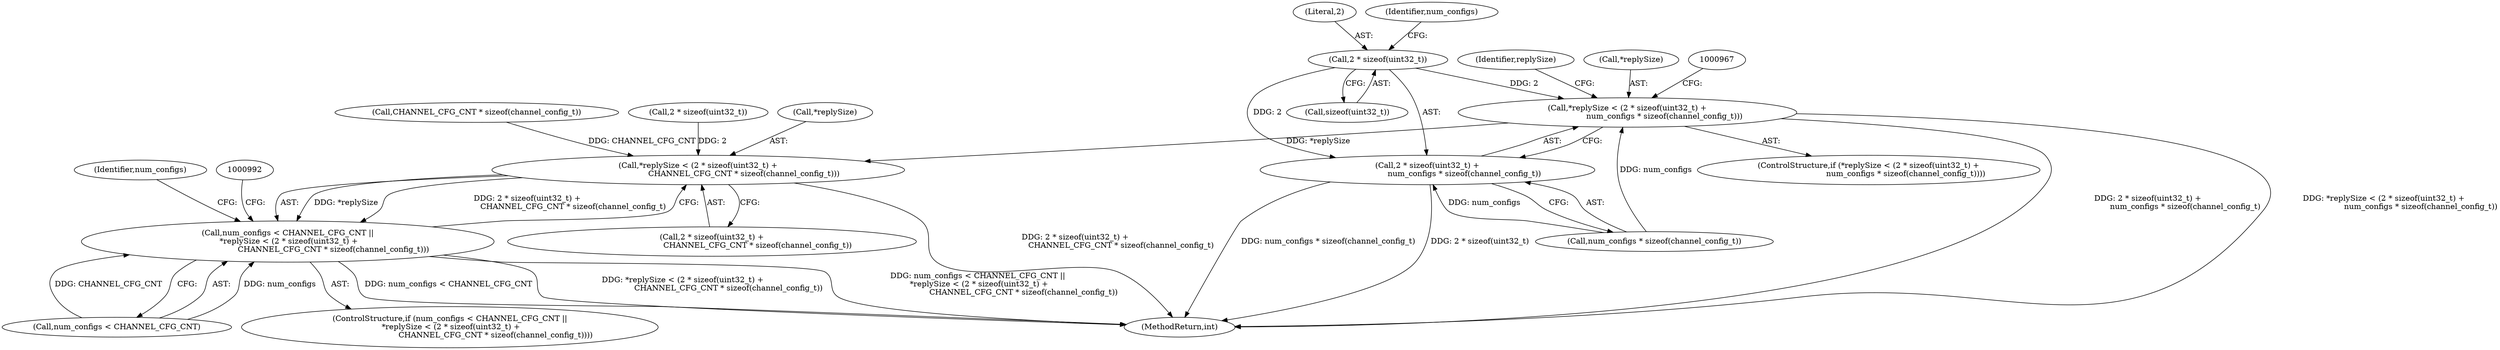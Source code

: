 digraph "0_Android_aeea52da00d210587fb3ed895de3d5f2e0264c88_9@API" {
"1000947" [label="(Call,2 * sizeof(uint32_t))"];
"1000943" [label="(Call,*replySize < (2 * sizeof(uint32_t) +\n                              num_configs * sizeof(channel_config_t)))"];
"1000976" [label="(Call,*replySize < (2 * sizeof(uint32_t) +\n                                     CHANNEL_CFG_CNT * sizeof(channel_config_t)))"];
"1000972" [label="(Call,num_configs < CHANNEL_CFG_CNT ||\n *replySize < (2 * sizeof(uint32_t) +\n                                     CHANNEL_CFG_CNT * sizeof(channel_config_t)))"];
"1000946" [label="(Call,2 * sizeof(uint32_t) +\n                              num_configs * sizeof(channel_config_t))"];
"1000948" [label="(Literal,2)"];
"1000949" [label="(Call,sizeof(uint32_t))"];
"1000980" [label="(Call,2 * sizeof(uint32_t))"];
"1000973" [label="(Call,num_configs < CHANNEL_CFG_CNT)"];
"1000979" [label="(Call,2 * sizeof(uint32_t) +\n                                     CHANNEL_CFG_CNT * sizeof(channel_config_t))"];
"1000972" [label="(Call,num_configs < CHANNEL_CFG_CNT ||\n *replySize < (2 * sizeof(uint32_t) +\n                                     CHANNEL_CFG_CNT * sizeof(channel_config_t)))"];
"1000977" [label="(Call,*replySize)"];
"1000951" [label="(Call,num_configs * sizeof(channel_config_t))"];
"1000976" [label="(Call,*replySize < (2 * sizeof(uint32_t) +\n                                     CHANNEL_CFG_CNT * sizeof(channel_config_t)))"];
"1000947" [label="(Call,2 * sizeof(uint32_t))"];
"1001318" [label="(MethodReturn,int)"];
"1000943" [label="(Call,*replySize < (2 * sizeof(uint32_t) +\n                              num_configs * sizeof(channel_config_t)))"];
"1000946" [label="(Call,2 * sizeof(uint32_t) +\n                              num_configs * sizeof(channel_config_t))"];
"1000999" [label="(Identifier,num_configs)"];
"1000971" [label="(ControlStructure,if (num_configs < CHANNEL_CFG_CNT ||\n *replySize < (2 * sizeof(uint32_t) +\n                                     CHANNEL_CFG_CNT * sizeof(channel_config_t))))"];
"1000942" [label="(ControlStructure,if (*replySize < (2 * sizeof(uint32_t) +\n                              num_configs * sizeof(channel_config_t))))"];
"1000952" [label="(Identifier,num_configs)"];
"1000984" [label="(Call,CHANNEL_CFG_CNT * sizeof(channel_config_t))"];
"1000958" [label="(Identifier,replySize)"];
"1000944" [label="(Call,*replySize)"];
"1000947" -> "1000946"  [label="AST: "];
"1000947" -> "1000949"  [label="CFG: "];
"1000948" -> "1000947"  [label="AST: "];
"1000949" -> "1000947"  [label="AST: "];
"1000952" -> "1000947"  [label="CFG: "];
"1000947" -> "1000943"  [label="DDG: 2"];
"1000947" -> "1000946"  [label="DDG: 2"];
"1000943" -> "1000942"  [label="AST: "];
"1000943" -> "1000946"  [label="CFG: "];
"1000944" -> "1000943"  [label="AST: "];
"1000946" -> "1000943"  [label="AST: "];
"1000958" -> "1000943"  [label="CFG: "];
"1000967" -> "1000943"  [label="CFG: "];
"1000943" -> "1001318"  [label="DDG: 2 * sizeof(uint32_t) +\n                              num_configs * sizeof(channel_config_t)"];
"1000943" -> "1001318"  [label="DDG: *replySize < (2 * sizeof(uint32_t) +\n                              num_configs * sizeof(channel_config_t))"];
"1000951" -> "1000943"  [label="DDG: num_configs"];
"1000943" -> "1000976"  [label="DDG: *replySize"];
"1000976" -> "1000972"  [label="AST: "];
"1000976" -> "1000979"  [label="CFG: "];
"1000977" -> "1000976"  [label="AST: "];
"1000979" -> "1000976"  [label="AST: "];
"1000972" -> "1000976"  [label="CFG: "];
"1000976" -> "1001318"  [label="DDG: 2 * sizeof(uint32_t) +\n                                     CHANNEL_CFG_CNT * sizeof(channel_config_t)"];
"1000976" -> "1000972"  [label="DDG: *replySize"];
"1000976" -> "1000972"  [label="DDG: 2 * sizeof(uint32_t) +\n                                     CHANNEL_CFG_CNT * sizeof(channel_config_t)"];
"1000980" -> "1000976"  [label="DDG: 2"];
"1000984" -> "1000976"  [label="DDG: CHANNEL_CFG_CNT"];
"1000972" -> "1000971"  [label="AST: "];
"1000972" -> "1000973"  [label="CFG: "];
"1000973" -> "1000972"  [label="AST: "];
"1000992" -> "1000972"  [label="CFG: "];
"1000999" -> "1000972"  [label="CFG: "];
"1000972" -> "1001318"  [label="DDG: num_configs < CHANNEL_CFG_CNT ||\n *replySize < (2 * sizeof(uint32_t) +\n                                     CHANNEL_CFG_CNT * sizeof(channel_config_t))"];
"1000972" -> "1001318"  [label="DDG: num_configs < CHANNEL_CFG_CNT"];
"1000972" -> "1001318"  [label="DDG: *replySize < (2 * sizeof(uint32_t) +\n                                     CHANNEL_CFG_CNT * sizeof(channel_config_t))"];
"1000973" -> "1000972"  [label="DDG: num_configs"];
"1000973" -> "1000972"  [label="DDG: CHANNEL_CFG_CNT"];
"1000946" -> "1000951"  [label="CFG: "];
"1000951" -> "1000946"  [label="AST: "];
"1000946" -> "1001318"  [label="DDG: num_configs * sizeof(channel_config_t)"];
"1000946" -> "1001318"  [label="DDG: 2 * sizeof(uint32_t)"];
"1000951" -> "1000946"  [label="DDG: num_configs"];
}
